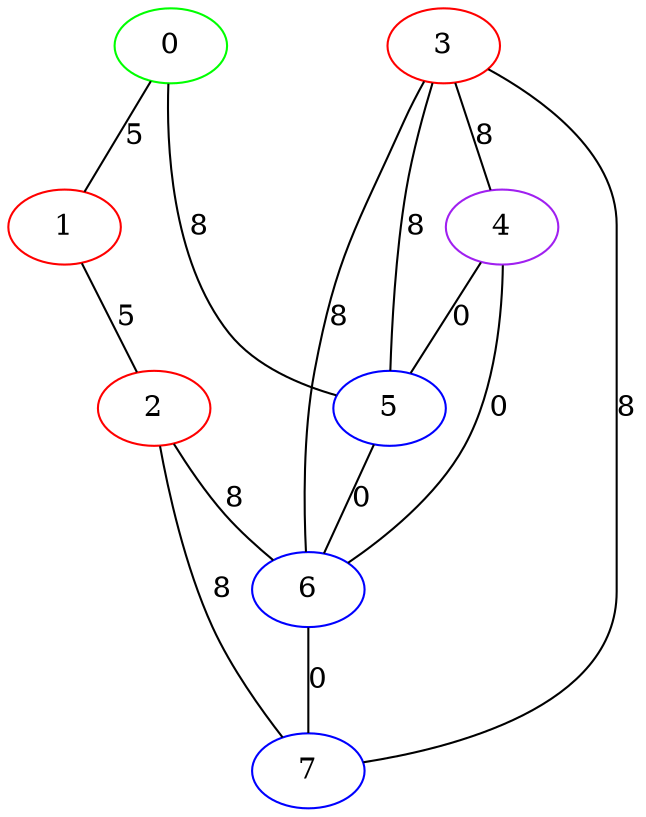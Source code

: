 graph "" {
0 [color=green, weight=2];
1 [color=red, weight=1];
2 [color=red, weight=1];
3 [color=red, weight=1];
4 [color=purple, weight=4];
5 [color=blue, weight=3];
6 [color=blue, weight=3];
7 [color=blue, weight=3];
0 -- 1  [key=0, label=5];
0 -- 5  [key=0, label=8];
1 -- 2  [key=0, label=5];
2 -- 6  [key=0, label=8];
2 -- 7  [key=0, label=8];
3 -- 4  [key=0, label=8];
3 -- 5  [key=0, label=8];
3 -- 6  [key=0, label=8];
3 -- 7  [key=0, label=8];
4 -- 5  [key=0, label=0];
4 -- 6  [key=0, label=0];
5 -- 6  [key=0, label=0];
6 -- 7  [key=0, label=0];
}
